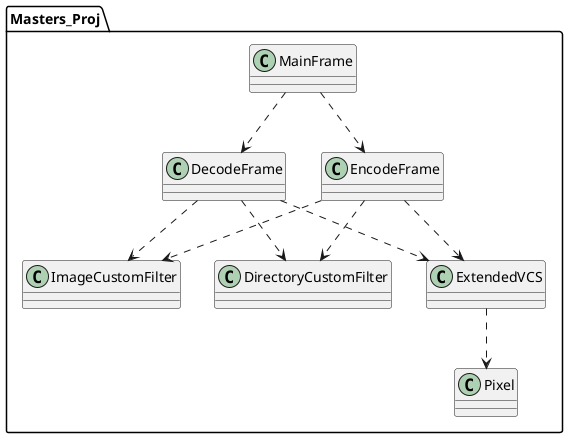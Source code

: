 @startuml

class Masters_Proj.DecodeFrame
class Masters_Proj.DirectoryCustomFilter
class Masters_Proj.EncodeFrame
class Masters_Proj.ExtendedVCS
class Masters_Proj.ImageCustomFilter
class Masters_Proj.MainFrame
class Masters_Proj.Pixel

'Showing the dependencies

'MainFrame uses EncodeFrame and DecodeFrame (General Dependency)
Masters_Proj.MainFrame ..> Masters_Proj.EncodeFrame
Masters_Proj.MainFrame ..> Masters_Proj.DecodeFrame

'EncodeFrame uses DirectoryCustomFilter, ImageCustomFilter, and ExtendedVCS
'(General Dependency)
Masters_Proj.EncodeFrame ..> Masters_Proj.DirectoryCustomFilter
Masters_Proj.EncodeFrame ..> Masters_Proj.ImageCustomFilter
Masters_Proj.EncodeFrame ..> Masters_Proj.ExtendedVCS

'DecodeFrame uses DirectoryCustomFilter, ImageCustomFilter, and ExtendedVCS
'(General Dependency)
Masters_Proj.DecodeFrame ..> Masters_Proj.DirectoryCustomFilter
Masters_Proj.DecodeFrame ..> Masters_Proj.ImageCustomFilter
Masters_Proj.DecodeFrame ..> Masters_Proj.ExtendedVCS

'ExtendedVCS uses Pixel
Masters_Proj.ExtendedVCS ..> Masters_Proj.Pixel

@enduml